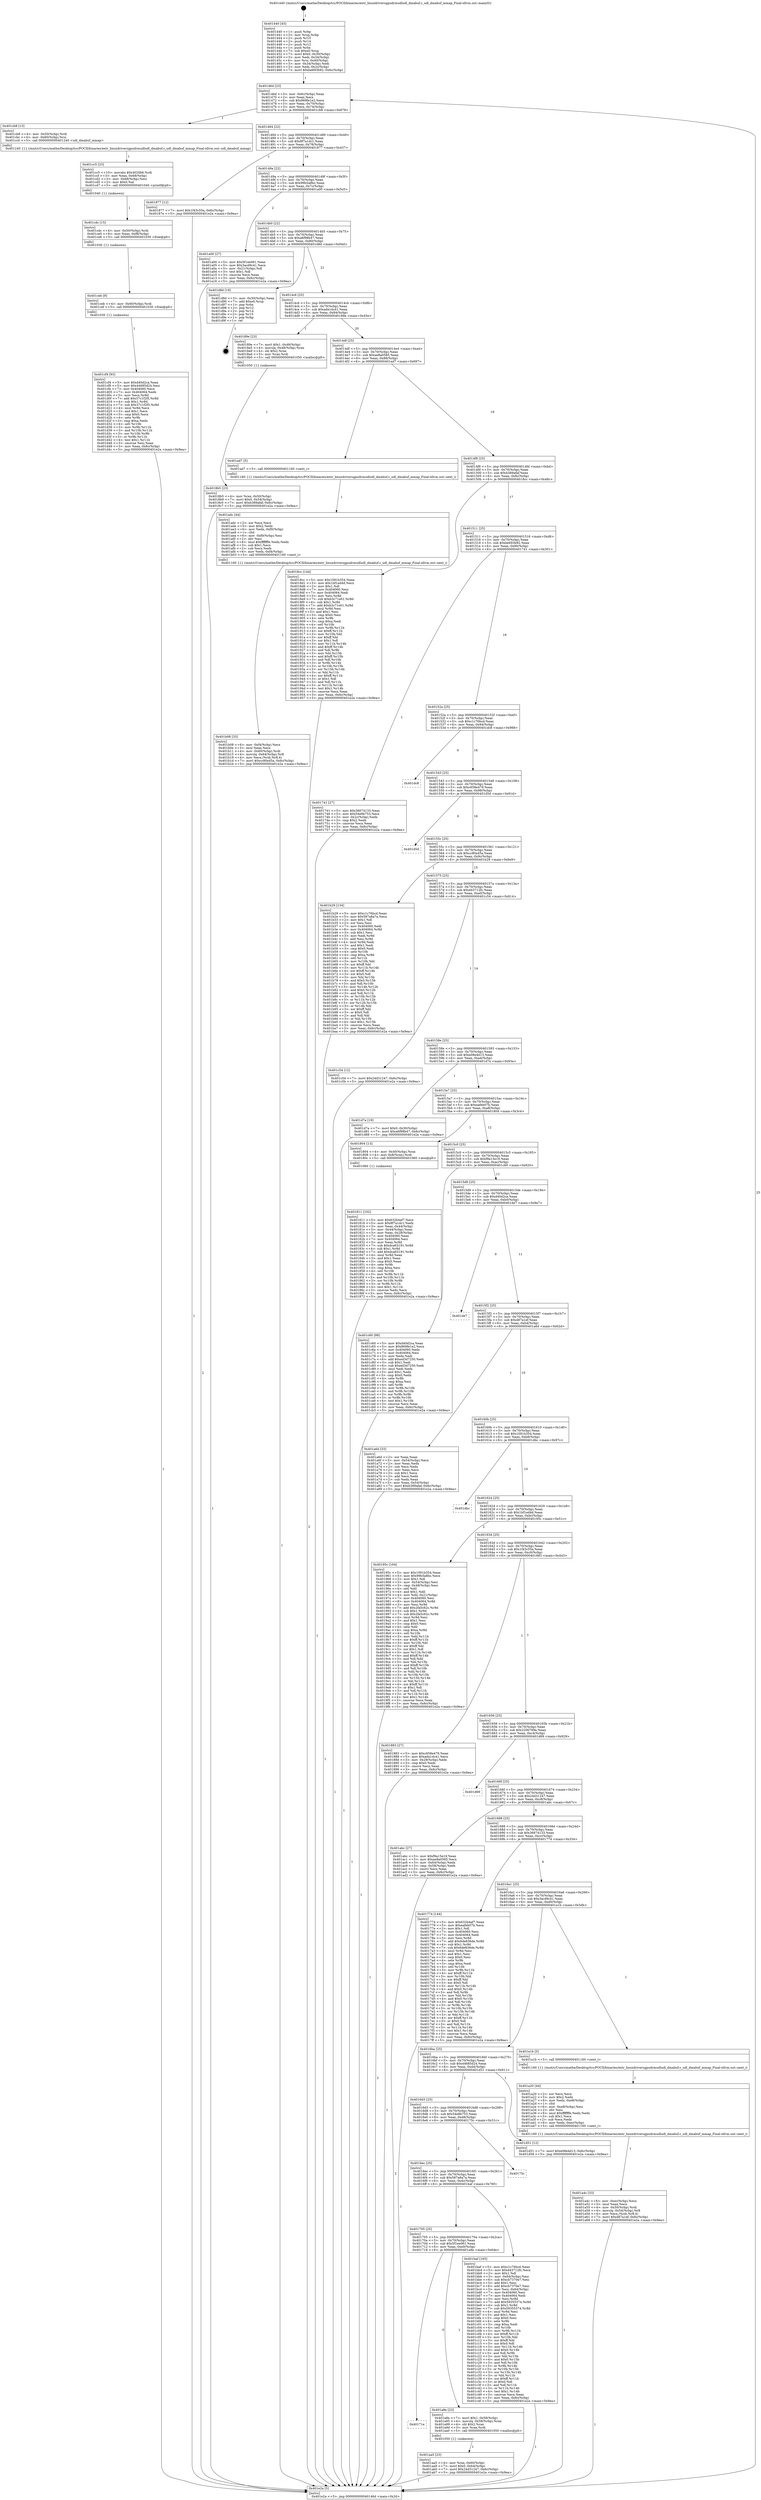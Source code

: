digraph "0x401440" {
  label = "0x401440 (/mnt/c/Users/mathe/Desktop/tcc/POCII/binaries/extr_linuxdriversgpudrmudludl_dmabuf.c_udl_dmabuf_mmap_Final-ollvm.out::main(0))"
  labelloc = "t"
  node[shape=record]

  Entry [label="",width=0.3,height=0.3,shape=circle,fillcolor=black,style=filled]
  "0x40146d" [label="{
     0x40146d [23]\l
     | [instrs]\l
     &nbsp;&nbsp;0x40146d \<+3\>: mov -0x6c(%rbp),%eax\l
     &nbsp;&nbsp;0x401470 \<+2\>: mov %eax,%ecx\l
     &nbsp;&nbsp;0x401472 \<+6\>: sub $0x869fe1e2,%ecx\l
     &nbsp;&nbsp;0x401478 \<+3\>: mov %eax,-0x70(%rbp)\l
     &nbsp;&nbsp;0x40147b \<+3\>: mov %ecx,-0x74(%rbp)\l
     &nbsp;&nbsp;0x40147e \<+6\>: je 0000000000401cb8 \<main+0x878\>\l
  }"]
  "0x401cb8" [label="{
     0x401cb8 [13]\l
     | [instrs]\l
     &nbsp;&nbsp;0x401cb8 \<+4\>: mov -0x50(%rbp),%rdi\l
     &nbsp;&nbsp;0x401cbc \<+4\>: mov -0x60(%rbp),%rsi\l
     &nbsp;&nbsp;0x401cc0 \<+5\>: call 0000000000401240 \<udl_dmabuf_mmap\>\l
     | [calls]\l
     &nbsp;&nbsp;0x401240 \{1\} (/mnt/c/Users/mathe/Desktop/tcc/POCII/binaries/extr_linuxdriversgpudrmudludl_dmabuf.c_udl_dmabuf_mmap_Final-ollvm.out::udl_dmabuf_mmap)\l
  }"]
  "0x401484" [label="{
     0x401484 [22]\l
     | [instrs]\l
     &nbsp;&nbsp;0x401484 \<+5\>: jmp 0000000000401489 \<main+0x49\>\l
     &nbsp;&nbsp;0x401489 \<+3\>: mov -0x70(%rbp),%eax\l
     &nbsp;&nbsp;0x40148c \<+5\>: sub $0x8f7a1dc1,%eax\l
     &nbsp;&nbsp;0x401491 \<+3\>: mov %eax,-0x78(%rbp)\l
     &nbsp;&nbsp;0x401494 \<+6\>: je 0000000000401877 \<main+0x437\>\l
  }"]
  Exit [label="",width=0.3,height=0.3,shape=circle,fillcolor=black,style=filled,peripheries=2]
  "0x401877" [label="{
     0x401877 [12]\l
     | [instrs]\l
     &nbsp;&nbsp;0x401877 \<+7\>: movl $0x1f43c55a,-0x6c(%rbp)\l
     &nbsp;&nbsp;0x40187e \<+5\>: jmp 0000000000401e2a \<main+0x9ea\>\l
  }"]
  "0x40149a" [label="{
     0x40149a [22]\l
     | [instrs]\l
     &nbsp;&nbsp;0x40149a \<+5\>: jmp 000000000040149f \<main+0x5f\>\l
     &nbsp;&nbsp;0x40149f \<+3\>: mov -0x70(%rbp),%eax\l
     &nbsp;&nbsp;0x4014a2 \<+5\>: sub $0x99b5a8bc,%eax\l
     &nbsp;&nbsp;0x4014a7 \<+3\>: mov %eax,-0x7c(%rbp)\l
     &nbsp;&nbsp;0x4014aa \<+6\>: je 0000000000401a00 \<main+0x5c0\>\l
  }"]
  "0x401cf4" [label="{
     0x401cf4 [93]\l
     | [instrs]\l
     &nbsp;&nbsp;0x401cf4 \<+5\>: mov $0xd40d2ca,%eax\l
     &nbsp;&nbsp;0x401cf9 \<+5\>: mov $0x44685d24,%esi\l
     &nbsp;&nbsp;0x401cfe \<+7\>: mov 0x404060,%ecx\l
     &nbsp;&nbsp;0x401d05 \<+7\>: mov 0x404064,%edx\l
     &nbsp;&nbsp;0x401d0c \<+3\>: mov %ecx,%r8d\l
     &nbsp;&nbsp;0x401d0f \<+7\>: add $0x37c1f2f5,%r8d\l
     &nbsp;&nbsp;0x401d16 \<+4\>: sub $0x1,%r8d\l
     &nbsp;&nbsp;0x401d1a \<+7\>: sub $0x37c1f2f5,%r8d\l
     &nbsp;&nbsp;0x401d21 \<+4\>: imul %r8d,%ecx\l
     &nbsp;&nbsp;0x401d25 \<+3\>: and $0x1,%ecx\l
     &nbsp;&nbsp;0x401d28 \<+3\>: cmp $0x0,%ecx\l
     &nbsp;&nbsp;0x401d2b \<+4\>: sete %r9b\l
     &nbsp;&nbsp;0x401d2f \<+3\>: cmp $0xa,%edx\l
     &nbsp;&nbsp;0x401d32 \<+4\>: setl %r10b\l
     &nbsp;&nbsp;0x401d36 \<+3\>: mov %r9b,%r11b\l
     &nbsp;&nbsp;0x401d39 \<+3\>: and %r10b,%r11b\l
     &nbsp;&nbsp;0x401d3c \<+3\>: xor %r10b,%r9b\l
     &nbsp;&nbsp;0x401d3f \<+3\>: or %r9b,%r11b\l
     &nbsp;&nbsp;0x401d42 \<+4\>: test $0x1,%r11b\l
     &nbsp;&nbsp;0x401d46 \<+3\>: cmovne %esi,%eax\l
     &nbsp;&nbsp;0x401d49 \<+3\>: mov %eax,-0x6c(%rbp)\l
     &nbsp;&nbsp;0x401d4c \<+5\>: jmp 0000000000401e2a \<main+0x9ea\>\l
  }"]
  "0x401a00" [label="{
     0x401a00 [27]\l
     | [instrs]\l
     &nbsp;&nbsp;0x401a00 \<+5\>: mov $0x5f1ee061,%eax\l
     &nbsp;&nbsp;0x401a05 \<+5\>: mov $0x3acd9c41,%ecx\l
     &nbsp;&nbsp;0x401a0a \<+3\>: mov -0x21(%rbp),%dl\l
     &nbsp;&nbsp;0x401a0d \<+3\>: test $0x1,%dl\l
     &nbsp;&nbsp;0x401a10 \<+3\>: cmovne %ecx,%eax\l
     &nbsp;&nbsp;0x401a13 \<+3\>: mov %eax,-0x6c(%rbp)\l
     &nbsp;&nbsp;0x401a16 \<+5\>: jmp 0000000000401e2a \<main+0x9ea\>\l
  }"]
  "0x4014b0" [label="{
     0x4014b0 [22]\l
     | [instrs]\l
     &nbsp;&nbsp;0x4014b0 \<+5\>: jmp 00000000004014b5 \<main+0x75\>\l
     &nbsp;&nbsp;0x4014b5 \<+3\>: mov -0x70(%rbp),%eax\l
     &nbsp;&nbsp;0x4014b8 \<+5\>: sub $0xa6f98b47,%eax\l
     &nbsp;&nbsp;0x4014bd \<+3\>: mov %eax,-0x80(%rbp)\l
     &nbsp;&nbsp;0x4014c0 \<+6\>: je 0000000000401d8d \<main+0x94d\>\l
  }"]
  "0x401ceb" [label="{
     0x401ceb [9]\l
     | [instrs]\l
     &nbsp;&nbsp;0x401ceb \<+4\>: mov -0x60(%rbp),%rdi\l
     &nbsp;&nbsp;0x401cef \<+5\>: call 0000000000401030 \<free@plt\>\l
     | [calls]\l
     &nbsp;&nbsp;0x401030 \{1\} (unknown)\l
  }"]
  "0x401d8d" [label="{
     0x401d8d [19]\l
     | [instrs]\l
     &nbsp;&nbsp;0x401d8d \<+3\>: mov -0x30(%rbp),%eax\l
     &nbsp;&nbsp;0x401d90 \<+7\>: add $0xe0,%rsp\l
     &nbsp;&nbsp;0x401d97 \<+1\>: pop %rbx\l
     &nbsp;&nbsp;0x401d98 \<+2\>: pop %r12\l
     &nbsp;&nbsp;0x401d9a \<+2\>: pop %r14\l
     &nbsp;&nbsp;0x401d9c \<+2\>: pop %r15\l
     &nbsp;&nbsp;0x401d9e \<+1\>: pop %rbp\l
     &nbsp;&nbsp;0x401d9f \<+1\>: ret\l
  }"]
  "0x4014c6" [label="{
     0x4014c6 [25]\l
     | [instrs]\l
     &nbsp;&nbsp;0x4014c6 \<+5\>: jmp 00000000004014cb \<main+0x8b\>\l
     &nbsp;&nbsp;0x4014cb \<+3\>: mov -0x70(%rbp),%eax\l
     &nbsp;&nbsp;0x4014ce \<+5\>: sub $0xada1dc41,%eax\l
     &nbsp;&nbsp;0x4014d3 \<+6\>: mov %eax,-0x84(%rbp)\l
     &nbsp;&nbsp;0x4014d9 \<+6\>: je 000000000040189e \<main+0x45e\>\l
  }"]
  "0x401cdc" [label="{
     0x401cdc [15]\l
     | [instrs]\l
     &nbsp;&nbsp;0x401cdc \<+4\>: mov -0x50(%rbp),%rdi\l
     &nbsp;&nbsp;0x401ce0 \<+6\>: mov %eax,-0xf8(%rbp)\l
     &nbsp;&nbsp;0x401ce6 \<+5\>: call 0000000000401030 \<free@plt\>\l
     | [calls]\l
     &nbsp;&nbsp;0x401030 \{1\} (unknown)\l
  }"]
  "0x40189e" [label="{
     0x40189e [23]\l
     | [instrs]\l
     &nbsp;&nbsp;0x40189e \<+7\>: movl $0x1,-0x48(%rbp)\l
     &nbsp;&nbsp;0x4018a5 \<+4\>: movslq -0x48(%rbp),%rax\l
     &nbsp;&nbsp;0x4018a9 \<+4\>: shl $0x2,%rax\l
     &nbsp;&nbsp;0x4018ad \<+3\>: mov %rax,%rdi\l
     &nbsp;&nbsp;0x4018b0 \<+5\>: call 0000000000401050 \<malloc@plt\>\l
     | [calls]\l
     &nbsp;&nbsp;0x401050 \{1\} (unknown)\l
  }"]
  "0x4014df" [label="{
     0x4014df [25]\l
     | [instrs]\l
     &nbsp;&nbsp;0x4014df \<+5\>: jmp 00000000004014e4 \<main+0xa4\>\l
     &nbsp;&nbsp;0x4014e4 \<+3\>: mov -0x70(%rbp),%eax\l
     &nbsp;&nbsp;0x4014e7 \<+5\>: sub $0xae8a0585,%eax\l
     &nbsp;&nbsp;0x4014ec \<+6\>: mov %eax,-0x88(%rbp)\l
     &nbsp;&nbsp;0x4014f2 \<+6\>: je 0000000000401ad7 \<main+0x697\>\l
  }"]
  "0x401cc5" [label="{
     0x401cc5 [23]\l
     | [instrs]\l
     &nbsp;&nbsp;0x401cc5 \<+10\>: movabs $0x4020b6,%rdi\l
     &nbsp;&nbsp;0x401ccf \<+3\>: mov %eax,-0x68(%rbp)\l
     &nbsp;&nbsp;0x401cd2 \<+3\>: mov -0x68(%rbp),%esi\l
     &nbsp;&nbsp;0x401cd5 \<+2\>: mov $0x0,%al\l
     &nbsp;&nbsp;0x401cd7 \<+5\>: call 0000000000401040 \<printf@plt\>\l
     | [calls]\l
     &nbsp;&nbsp;0x401040 \{1\} (unknown)\l
  }"]
  "0x401ad7" [label="{
     0x401ad7 [5]\l
     | [instrs]\l
     &nbsp;&nbsp;0x401ad7 \<+5\>: call 0000000000401160 \<next_i\>\l
     | [calls]\l
     &nbsp;&nbsp;0x401160 \{1\} (/mnt/c/Users/mathe/Desktop/tcc/POCII/binaries/extr_linuxdriversgpudrmudludl_dmabuf.c_udl_dmabuf_mmap_Final-ollvm.out::next_i)\l
  }"]
  "0x4014f8" [label="{
     0x4014f8 [25]\l
     | [instrs]\l
     &nbsp;&nbsp;0x4014f8 \<+5\>: jmp 00000000004014fd \<main+0xbd\>\l
     &nbsp;&nbsp;0x4014fd \<+3\>: mov -0x70(%rbp),%eax\l
     &nbsp;&nbsp;0x401500 \<+5\>: sub $0xb389afaf,%eax\l
     &nbsp;&nbsp;0x401505 \<+6\>: mov %eax,-0x8c(%rbp)\l
     &nbsp;&nbsp;0x40150b \<+6\>: je 00000000004018cc \<main+0x48c\>\l
  }"]
  "0x401b08" [label="{
     0x401b08 [33]\l
     | [instrs]\l
     &nbsp;&nbsp;0x401b08 \<+6\>: mov -0xf4(%rbp),%ecx\l
     &nbsp;&nbsp;0x401b0e \<+3\>: imul %eax,%ecx\l
     &nbsp;&nbsp;0x401b11 \<+4\>: mov -0x60(%rbp),%rdi\l
     &nbsp;&nbsp;0x401b15 \<+4\>: movslq -0x64(%rbp),%r8\l
     &nbsp;&nbsp;0x401b19 \<+4\>: mov %ecx,(%rdi,%r8,4)\l
     &nbsp;&nbsp;0x401b1d \<+7\>: movl $0xcc80a45a,-0x6c(%rbp)\l
     &nbsp;&nbsp;0x401b24 \<+5\>: jmp 0000000000401e2a \<main+0x9ea\>\l
  }"]
  "0x4018cc" [label="{
     0x4018cc [144]\l
     | [instrs]\l
     &nbsp;&nbsp;0x4018cc \<+5\>: mov $0x1091b354,%eax\l
     &nbsp;&nbsp;0x4018d1 \<+5\>: mov $0x1bf1ed4d,%ecx\l
     &nbsp;&nbsp;0x4018d6 \<+2\>: mov $0x1,%dl\l
     &nbsp;&nbsp;0x4018d8 \<+7\>: mov 0x404060,%esi\l
     &nbsp;&nbsp;0x4018df \<+7\>: mov 0x404064,%edi\l
     &nbsp;&nbsp;0x4018e6 \<+3\>: mov %esi,%r8d\l
     &nbsp;&nbsp;0x4018e9 \<+7\>: sub $0xb3c71e01,%r8d\l
     &nbsp;&nbsp;0x4018f0 \<+4\>: sub $0x1,%r8d\l
     &nbsp;&nbsp;0x4018f4 \<+7\>: add $0xb3c71e01,%r8d\l
     &nbsp;&nbsp;0x4018fb \<+4\>: imul %r8d,%esi\l
     &nbsp;&nbsp;0x4018ff \<+3\>: and $0x1,%esi\l
     &nbsp;&nbsp;0x401902 \<+3\>: cmp $0x0,%esi\l
     &nbsp;&nbsp;0x401905 \<+4\>: sete %r9b\l
     &nbsp;&nbsp;0x401909 \<+3\>: cmp $0xa,%edi\l
     &nbsp;&nbsp;0x40190c \<+4\>: setl %r10b\l
     &nbsp;&nbsp;0x401910 \<+3\>: mov %r9b,%r11b\l
     &nbsp;&nbsp;0x401913 \<+4\>: xor $0xff,%r11b\l
     &nbsp;&nbsp;0x401917 \<+3\>: mov %r10b,%bl\l
     &nbsp;&nbsp;0x40191a \<+3\>: xor $0xff,%bl\l
     &nbsp;&nbsp;0x40191d \<+3\>: xor $0x1,%dl\l
     &nbsp;&nbsp;0x401920 \<+3\>: mov %r11b,%r14b\l
     &nbsp;&nbsp;0x401923 \<+4\>: and $0xff,%r14b\l
     &nbsp;&nbsp;0x401927 \<+3\>: and %dl,%r9b\l
     &nbsp;&nbsp;0x40192a \<+3\>: mov %bl,%r15b\l
     &nbsp;&nbsp;0x40192d \<+4\>: and $0xff,%r15b\l
     &nbsp;&nbsp;0x401931 \<+3\>: and %dl,%r10b\l
     &nbsp;&nbsp;0x401934 \<+3\>: or %r9b,%r14b\l
     &nbsp;&nbsp;0x401937 \<+3\>: or %r10b,%r15b\l
     &nbsp;&nbsp;0x40193a \<+3\>: xor %r15b,%r14b\l
     &nbsp;&nbsp;0x40193d \<+3\>: or %bl,%r11b\l
     &nbsp;&nbsp;0x401940 \<+4\>: xor $0xff,%r11b\l
     &nbsp;&nbsp;0x401944 \<+3\>: or $0x1,%dl\l
     &nbsp;&nbsp;0x401947 \<+3\>: and %dl,%r11b\l
     &nbsp;&nbsp;0x40194a \<+3\>: or %r11b,%r14b\l
     &nbsp;&nbsp;0x40194d \<+4\>: test $0x1,%r14b\l
     &nbsp;&nbsp;0x401951 \<+3\>: cmovne %ecx,%eax\l
     &nbsp;&nbsp;0x401954 \<+3\>: mov %eax,-0x6c(%rbp)\l
     &nbsp;&nbsp;0x401957 \<+5\>: jmp 0000000000401e2a \<main+0x9ea\>\l
  }"]
  "0x401511" [label="{
     0x401511 [25]\l
     | [instrs]\l
     &nbsp;&nbsp;0x401511 \<+5\>: jmp 0000000000401516 \<main+0xd6\>\l
     &nbsp;&nbsp;0x401516 \<+3\>: mov -0x70(%rbp),%eax\l
     &nbsp;&nbsp;0x401519 \<+5\>: sub $0xbe693b92,%eax\l
     &nbsp;&nbsp;0x40151e \<+6\>: mov %eax,-0x90(%rbp)\l
     &nbsp;&nbsp;0x401524 \<+6\>: je 0000000000401741 \<main+0x301\>\l
  }"]
  "0x401adc" [label="{
     0x401adc [44]\l
     | [instrs]\l
     &nbsp;&nbsp;0x401adc \<+2\>: xor %ecx,%ecx\l
     &nbsp;&nbsp;0x401ade \<+5\>: mov $0x2,%edx\l
     &nbsp;&nbsp;0x401ae3 \<+6\>: mov %edx,-0xf0(%rbp)\l
     &nbsp;&nbsp;0x401ae9 \<+1\>: cltd\l
     &nbsp;&nbsp;0x401aea \<+6\>: mov -0xf0(%rbp),%esi\l
     &nbsp;&nbsp;0x401af0 \<+2\>: idiv %esi\l
     &nbsp;&nbsp;0x401af2 \<+6\>: imul $0xfffffffe,%edx,%edx\l
     &nbsp;&nbsp;0x401af8 \<+3\>: sub $0x1,%ecx\l
     &nbsp;&nbsp;0x401afb \<+2\>: sub %ecx,%edx\l
     &nbsp;&nbsp;0x401afd \<+6\>: mov %edx,-0xf4(%rbp)\l
     &nbsp;&nbsp;0x401b03 \<+5\>: call 0000000000401160 \<next_i\>\l
     | [calls]\l
     &nbsp;&nbsp;0x401160 \{1\} (/mnt/c/Users/mathe/Desktop/tcc/POCII/binaries/extr_linuxdriversgpudrmudludl_dmabuf.c_udl_dmabuf_mmap_Final-ollvm.out::next_i)\l
  }"]
  "0x401741" [label="{
     0x401741 [27]\l
     | [instrs]\l
     &nbsp;&nbsp;0x401741 \<+5\>: mov $0x36674133,%eax\l
     &nbsp;&nbsp;0x401746 \<+5\>: mov $0x54e8b753,%ecx\l
     &nbsp;&nbsp;0x40174b \<+3\>: mov -0x2c(%rbp),%edx\l
     &nbsp;&nbsp;0x40174e \<+3\>: cmp $0x2,%edx\l
     &nbsp;&nbsp;0x401751 \<+3\>: cmovne %ecx,%eax\l
     &nbsp;&nbsp;0x401754 \<+3\>: mov %eax,-0x6c(%rbp)\l
     &nbsp;&nbsp;0x401757 \<+5\>: jmp 0000000000401e2a \<main+0x9ea\>\l
  }"]
  "0x40152a" [label="{
     0x40152a [25]\l
     | [instrs]\l
     &nbsp;&nbsp;0x40152a \<+5\>: jmp 000000000040152f \<main+0xef\>\l
     &nbsp;&nbsp;0x40152f \<+3\>: mov -0x70(%rbp),%eax\l
     &nbsp;&nbsp;0x401532 \<+5\>: sub $0xc1c76bcd,%eax\l
     &nbsp;&nbsp;0x401537 \<+6\>: mov %eax,-0x94(%rbp)\l
     &nbsp;&nbsp;0x40153d \<+6\>: je 0000000000401dc8 \<main+0x988\>\l
  }"]
  "0x401e2a" [label="{
     0x401e2a [5]\l
     | [instrs]\l
     &nbsp;&nbsp;0x401e2a \<+5\>: jmp 000000000040146d \<main+0x2d\>\l
  }"]
  "0x401440" [label="{
     0x401440 [45]\l
     | [instrs]\l
     &nbsp;&nbsp;0x401440 \<+1\>: push %rbp\l
     &nbsp;&nbsp;0x401441 \<+3\>: mov %rsp,%rbp\l
     &nbsp;&nbsp;0x401444 \<+2\>: push %r15\l
     &nbsp;&nbsp;0x401446 \<+2\>: push %r14\l
     &nbsp;&nbsp;0x401448 \<+2\>: push %r12\l
     &nbsp;&nbsp;0x40144a \<+1\>: push %rbx\l
     &nbsp;&nbsp;0x40144b \<+7\>: sub $0xe0,%rsp\l
     &nbsp;&nbsp;0x401452 \<+7\>: movl $0x0,-0x30(%rbp)\l
     &nbsp;&nbsp;0x401459 \<+3\>: mov %edi,-0x34(%rbp)\l
     &nbsp;&nbsp;0x40145c \<+4\>: mov %rsi,-0x40(%rbp)\l
     &nbsp;&nbsp;0x401460 \<+3\>: mov -0x34(%rbp),%edi\l
     &nbsp;&nbsp;0x401463 \<+3\>: mov %edi,-0x2c(%rbp)\l
     &nbsp;&nbsp;0x401466 \<+7\>: movl $0xbe693b92,-0x6c(%rbp)\l
  }"]
  "0x401aa5" [label="{
     0x401aa5 [23]\l
     | [instrs]\l
     &nbsp;&nbsp;0x401aa5 \<+4\>: mov %rax,-0x60(%rbp)\l
     &nbsp;&nbsp;0x401aa9 \<+7\>: movl $0x0,-0x64(%rbp)\l
     &nbsp;&nbsp;0x401ab0 \<+7\>: movl $0x24d31247,-0x6c(%rbp)\l
     &nbsp;&nbsp;0x401ab7 \<+5\>: jmp 0000000000401e2a \<main+0x9ea\>\l
  }"]
  "0x401dc8" [label="{
     0x401dc8\l
  }", style=dashed]
  "0x401543" [label="{
     0x401543 [25]\l
     | [instrs]\l
     &nbsp;&nbsp;0x401543 \<+5\>: jmp 0000000000401548 \<main+0x108\>\l
     &nbsp;&nbsp;0x401548 \<+3\>: mov -0x70(%rbp),%eax\l
     &nbsp;&nbsp;0x40154b \<+5\>: sub $0xc658e479,%eax\l
     &nbsp;&nbsp;0x401550 \<+6\>: mov %eax,-0x98(%rbp)\l
     &nbsp;&nbsp;0x401556 \<+6\>: je 0000000000401d5d \<main+0x91d\>\l
  }"]
  "0x40171e" [label="{
     0x40171e\l
  }", style=dashed]
  "0x401d5d" [label="{
     0x401d5d\l
  }", style=dashed]
  "0x40155c" [label="{
     0x40155c [25]\l
     | [instrs]\l
     &nbsp;&nbsp;0x40155c \<+5\>: jmp 0000000000401561 \<main+0x121\>\l
     &nbsp;&nbsp;0x401561 \<+3\>: mov -0x70(%rbp),%eax\l
     &nbsp;&nbsp;0x401564 \<+5\>: sub $0xcc80a45a,%eax\l
     &nbsp;&nbsp;0x401569 \<+6\>: mov %eax,-0x9c(%rbp)\l
     &nbsp;&nbsp;0x40156f \<+6\>: je 0000000000401b29 \<main+0x6e9\>\l
  }"]
  "0x401a8e" [label="{
     0x401a8e [23]\l
     | [instrs]\l
     &nbsp;&nbsp;0x401a8e \<+7\>: movl $0x1,-0x58(%rbp)\l
     &nbsp;&nbsp;0x401a95 \<+4\>: movslq -0x58(%rbp),%rax\l
     &nbsp;&nbsp;0x401a99 \<+4\>: shl $0x2,%rax\l
     &nbsp;&nbsp;0x401a9d \<+3\>: mov %rax,%rdi\l
     &nbsp;&nbsp;0x401aa0 \<+5\>: call 0000000000401050 \<malloc@plt\>\l
     | [calls]\l
     &nbsp;&nbsp;0x401050 \{1\} (unknown)\l
  }"]
  "0x401b29" [label="{
     0x401b29 [134]\l
     | [instrs]\l
     &nbsp;&nbsp;0x401b29 \<+5\>: mov $0xc1c76bcd,%eax\l
     &nbsp;&nbsp;0x401b2e \<+5\>: mov $0x587a8a7a,%ecx\l
     &nbsp;&nbsp;0x401b33 \<+2\>: mov $0x1,%dl\l
     &nbsp;&nbsp;0x401b35 \<+2\>: xor %esi,%esi\l
     &nbsp;&nbsp;0x401b37 \<+7\>: mov 0x404060,%edi\l
     &nbsp;&nbsp;0x401b3e \<+8\>: mov 0x404064,%r8d\l
     &nbsp;&nbsp;0x401b46 \<+3\>: sub $0x1,%esi\l
     &nbsp;&nbsp;0x401b49 \<+3\>: mov %edi,%r9d\l
     &nbsp;&nbsp;0x401b4c \<+3\>: add %esi,%r9d\l
     &nbsp;&nbsp;0x401b4f \<+4\>: imul %r9d,%edi\l
     &nbsp;&nbsp;0x401b53 \<+3\>: and $0x1,%edi\l
     &nbsp;&nbsp;0x401b56 \<+3\>: cmp $0x0,%edi\l
     &nbsp;&nbsp;0x401b59 \<+4\>: sete %r10b\l
     &nbsp;&nbsp;0x401b5d \<+4\>: cmp $0xa,%r8d\l
     &nbsp;&nbsp;0x401b61 \<+4\>: setl %r11b\l
     &nbsp;&nbsp;0x401b65 \<+3\>: mov %r10b,%bl\l
     &nbsp;&nbsp;0x401b68 \<+3\>: xor $0xff,%bl\l
     &nbsp;&nbsp;0x401b6b \<+3\>: mov %r11b,%r14b\l
     &nbsp;&nbsp;0x401b6e \<+4\>: xor $0xff,%r14b\l
     &nbsp;&nbsp;0x401b72 \<+3\>: xor $0x0,%dl\l
     &nbsp;&nbsp;0x401b75 \<+3\>: mov %bl,%r15b\l
     &nbsp;&nbsp;0x401b78 \<+4\>: and $0x0,%r15b\l
     &nbsp;&nbsp;0x401b7c \<+3\>: and %dl,%r10b\l
     &nbsp;&nbsp;0x401b7f \<+3\>: mov %r14b,%r12b\l
     &nbsp;&nbsp;0x401b82 \<+4\>: and $0x0,%r12b\l
     &nbsp;&nbsp;0x401b86 \<+3\>: and %dl,%r11b\l
     &nbsp;&nbsp;0x401b89 \<+3\>: or %r10b,%r15b\l
     &nbsp;&nbsp;0x401b8c \<+3\>: or %r11b,%r12b\l
     &nbsp;&nbsp;0x401b8f \<+3\>: xor %r12b,%r15b\l
     &nbsp;&nbsp;0x401b92 \<+3\>: or %r14b,%bl\l
     &nbsp;&nbsp;0x401b95 \<+3\>: xor $0xff,%bl\l
     &nbsp;&nbsp;0x401b98 \<+3\>: or $0x0,%dl\l
     &nbsp;&nbsp;0x401b9b \<+2\>: and %dl,%bl\l
     &nbsp;&nbsp;0x401b9d \<+3\>: or %bl,%r15b\l
     &nbsp;&nbsp;0x401ba0 \<+4\>: test $0x1,%r15b\l
     &nbsp;&nbsp;0x401ba4 \<+3\>: cmovne %ecx,%eax\l
     &nbsp;&nbsp;0x401ba7 \<+3\>: mov %eax,-0x6c(%rbp)\l
     &nbsp;&nbsp;0x401baa \<+5\>: jmp 0000000000401e2a \<main+0x9ea\>\l
  }"]
  "0x401575" [label="{
     0x401575 [25]\l
     | [instrs]\l
     &nbsp;&nbsp;0x401575 \<+5\>: jmp 000000000040157a \<main+0x13a\>\l
     &nbsp;&nbsp;0x40157a \<+3\>: mov -0x70(%rbp),%eax\l
     &nbsp;&nbsp;0x40157d \<+5\>: sub $0xd43712fc,%eax\l
     &nbsp;&nbsp;0x401582 \<+6\>: mov %eax,-0xa0(%rbp)\l
     &nbsp;&nbsp;0x401588 \<+6\>: je 0000000000401c54 \<main+0x814\>\l
  }"]
  "0x401705" [label="{
     0x401705 [25]\l
     | [instrs]\l
     &nbsp;&nbsp;0x401705 \<+5\>: jmp 000000000040170a \<main+0x2ca\>\l
     &nbsp;&nbsp;0x40170a \<+3\>: mov -0x70(%rbp),%eax\l
     &nbsp;&nbsp;0x40170d \<+5\>: sub $0x5f1ee061,%eax\l
     &nbsp;&nbsp;0x401712 \<+6\>: mov %eax,-0xe0(%rbp)\l
     &nbsp;&nbsp;0x401718 \<+6\>: je 0000000000401a8e \<main+0x64e\>\l
  }"]
  "0x401c54" [label="{
     0x401c54 [12]\l
     | [instrs]\l
     &nbsp;&nbsp;0x401c54 \<+7\>: movl $0x24d31247,-0x6c(%rbp)\l
     &nbsp;&nbsp;0x401c5b \<+5\>: jmp 0000000000401e2a \<main+0x9ea\>\l
  }"]
  "0x40158e" [label="{
     0x40158e [25]\l
     | [instrs]\l
     &nbsp;&nbsp;0x40158e \<+5\>: jmp 0000000000401593 \<main+0x153\>\l
     &nbsp;&nbsp;0x401593 \<+3\>: mov -0x70(%rbp),%eax\l
     &nbsp;&nbsp;0x401596 \<+5\>: sub $0xe08e4d13,%eax\l
     &nbsp;&nbsp;0x40159b \<+6\>: mov %eax,-0xa4(%rbp)\l
     &nbsp;&nbsp;0x4015a1 \<+6\>: je 0000000000401d7a \<main+0x93a\>\l
  }"]
  "0x401baf" [label="{
     0x401baf [165]\l
     | [instrs]\l
     &nbsp;&nbsp;0x401baf \<+5\>: mov $0xc1c76bcd,%eax\l
     &nbsp;&nbsp;0x401bb4 \<+5\>: mov $0xd43712fc,%ecx\l
     &nbsp;&nbsp;0x401bb9 \<+2\>: mov $0x1,%dl\l
     &nbsp;&nbsp;0x401bbb \<+3\>: mov -0x64(%rbp),%esi\l
     &nbsp;&nbsp;0x401bbe \<+6\>: sub $0xcb7370e7,%esi\l
     &nbsp;&nbsp;0x401bc4 \<+3\>: add $0x1,%esi\l
     &nbsp;&nbsp;0x401bc7 \<+6\>: add $0xcb7370e7,%esi\l
     &nbsp;&nbsp;0x401bcd \<+3\>: mov %esi,-0x64(%rbp)\l
     &nbsp;&nbsp;0x401bd0 \<+7\>: mov 0x404060,%esi\l
     &nbsp;&nbsp;0x401bd7 \<+7\>: mov 0x404064,%edi\l
     &nbsp;&nbsp;0x401bde \<+3\>: mov %esi,%r8d\l
     &nbsp;&nbsp;0x401be1 \<+7\>: add $0x59355374,%r8d\l
     &nbsp;&nbsp;0x401be8 \<+4\>: sub $0x1,%r8d\l
     &nbsp;&nbsp;0x401bec \<+7\>: sub $0x59355374,%r8d\l
     &nbsp;&nbsp;0x401bf3 \<+4\>: imul %r8d,%esi\l
     &nbsp;&nbsp;0x401bf7 \<+3\>: and $0x1,%esi\l
     &nbsp;&nbsp;0x401bfa \<+3\>: cmp $0x0,%esi\l
     &nbsp;&nbsp;0x401bfd \<+4\>: sete %r9b\l
     &nbsp;&nbsp;0x401c01 \<+3\>: cmp $0xa,%edi\l
     &nbsp;&nbsp;0x401c04 \<+4\>: setl %r10b\l
     &nbsp;&nbsp;0x401c08 \<+3\>: mov %r9b,%r11b\l
     &nbsp;&nbsp;0x401c0b \<+4\>: xor $0xff,%r11b\l
     &nbsp;&nbsp;0x401c0f \<+3\>: mov %r10b,%bl\l
     &nbsp;&nbsp;0x401c12 \<+3\>: xor $0xff,%bl\l
     &nbsp;&nbsp;0x401c15 \<+3\>: xor $0x0,%dl\l
     &nbsp;&nbsp;0x401c18 \<+3\>: mov %r11b,%r14b\l
     &nbsp;&nbsp;0x401c1b \<+4\>: and $0x0,%r14b\l
     &nbsp;&nbsp;0x401c1f \<+3\>: and %dl,%r9b\l
     &nbsp;&nbsp;0x401c22 \<+3\>: mov %bl,%r15b\l
     &nbsp;&nbsp;0x401c25 \<+4\>: and $0x0,%r15b\l
     &nbsp;&nbsp;0x401c29 \<+3\>: and %dl,%r10b\l
     &nbsp;&nbsp;0x401c2c \<+3\>: or %r9b,%r14b\l
     &nbsp;&nbsp;0x401c2f \<+3\>: or %r10b,%r15b\l
     &nbsp;&nbsp;0x401c32 \<+3\>: xor %r15b,%r14b\l
     &nbsp;&nbsp;0x401c35 \<+3\>: or %bl,%r11b\l
     &nbsp;&nbsp;0x401c38 \<+4\>: xor $0xff,%r11b\l
     &nbsp;&nbsp;0x401c3c \<+3\>: or $0x0,%dl\l
     &nbsp;&nbsp;0x401c3f \<+3\>: and %dl,%r11b\l
     &nbsp;&nbsp;0x401c42 \<+3\>: or %r11b,%r14b\l
     &nbsp;&nbsp;0x401c45 \<+4\>: test $0x1,%r14b\l
     &nbsp;&nbsp;0x401c49 \<+3\>: cmovne %ecx,%eax\l
     &nbsp;&nbsp;0x401c4c \<+3\>: mov %eax,-0x6c(%rbp)\l
     &nbsp;&nbsp;0x401c4f \<+5\>: jmp 0000000000401e2a \<main+0x9ea\>\l
  }"]
  "0x401d7a" [label="{
     0x401d7a [19]\l
     | [instrs]\l
     &nbsp;&nbsp;0x401d7a \<+7\>: movl $0x0,-0x30(%rbp)\l
     &nbsp;&nbsp;0x401d81 \<+7\>: movl $0xa6f98b47,-0x6c(%rbp)\l
     &nbsp;&nbsp;0x401d88 \<+5\>: jmp 0000000000401e2a \<main+0x9ea\>\l
  }"]
  "0x4015a7" [label="{
     0x4015a7 [25]\l
     | [instrs]\l
     &nbsp;&nbsp;0x4015a7 \<+5\>: jmp 00000000004015ac \<main+0x16c\>\l
     &nbsp;&nbsp;0x4015ac \<+3\>: mov -0x70(%rbp),%eax\l
     &nbsp;&nbsp;0x4015af \<+5\>: sub $0xeafeb07b,%eax\l
     &nbsp;&nbsp;0x4015b4 \<+6\>: mov %eax,-0xa8(%rbp)\l
     &nbsp;&nbsp;0x4015ba \<+6\>: je 0000000000401804 \<main+0x3c4\>\l
  }"]
  "0x4016ec" [label="{
     0x4016ec [25]\l
     | [instrs]\l
     &nbsp;&nbsp;0x4016ec \<+5\>: jmp 00000000004016f1 \<main+0x2b1\>\l
     &nbsp;&nbsp;0x4016f1 \<+3\>: mov -0x70(%rbp),%eax\l
     &nbsp;&nbsp;0x4016f4 \<+5\>: sub $0x587a8a7a,%eax\l
     &nbsp;&nbsp;0x4016f9 \<+6\>: mov %eax,-0xdc(%rbp)\l
     &nbsp;&nbsp;0x4016ff \<+6\>: je 0000000000401baf \<main+0x76f\>\l
  }"]
  "0x401804" [label="{
     0x401804 [13]\l
     | [instrs]\l
     &nbsp;&nbsp;0x401804 \<+4\>: mov -0x40(%rbp),%rax\l
     &nbsp;&nbsp;0x401808 \<+4\>: mov 0x8(%rax),%rdi\l
     &nbsp;&nbsp;0x40180c \<+5\>: call 0000000000401060 \<atoi@plt\>\l
     | [calls]\l
     &nbsp;&nbsp;0x401060 \{1\} (unknown)\l
  }"]
  "0x4015c0" [label="{
     0x4015c0 [25]\l
     | [instrs]\l
     &nbsp;&nbsp;0x4015c0 \<+5\>: jmp 00000000004015c5 \<main+0x185\>\l
     &nbsp;&nbsp;0x4015c5 \<+3\>: mov -0x70(%rbp),%eax\l
     &nbsp;&nbsp;0x4015c8 \<+5\>: sub $0xf9a15e19,%eax\l
     &nbsp;&nbsp;0x4015cd \<+6\>: mov %eax,-0xac(%rbp)\l
     &nbsp;&nbsp;0x4015d3 \<+6\>: je 0000000000401c60 \<main+0x820\>\l
  }"]
  "0x40175c" [label="{
     0x40175c\l
  }", style=dashed]
  "0x401c60" [label="{
     0x401c60 [88]\l
     | [instrs]\l
     &nbsp;&nbsp;0x401c60 \<+5\>: mov $0xd40d2ca,%eax\l
     &nbsp;&nbsp;0x401c65 \<+5\>: mov $0x869fe1e2,%ecx\l
     &nbsp;&nbsp;0x401c6a \<+7\>: mov 0x404060,%edx\l
     &nbsp;&nbsp;0x401c71 \<+7\>: mov 0x404064,%esi\l
     &nbsp;&nbsp;0x401c78 \<+2\>: mov %edx,%edi\l
     &nbsp;&nbsp;0x401c7a \<+6\>: add $0xed3d7250,%edi\l
     &nbsp;&nbsp;0x401c80 \<+3\>: sub $0x1,%edi\l
     &nbsp;&nbsp;0x401c83 \<+6\>: sub $0xed3d7250,%edi\l
     &nbsp;&nbsp;0x401c89 \<+3\>: imul %edi,%edx\l
     &nbsp;&nbsp;0x401c8c \<+3\>: and $0x1,%edx\l
     &nbsp;&nbsp;0x401c8f \<+3\>: cmp $0x0,%edx\l
     &nbsp;&nbsp;0x401c92 \<+4\>: sete %r8b\l
     &nbsp;&nbsp;0x401c96 \<+3\>: cmp $0xa,%esi\l
     &nbsp;&nbsp;0x401c99 \<+4\>: setl %r9b\l
     &nbsp;&nbsp;0x401c9d \<+3\>: mov %r8b,%r10b\l
     &nbsp;&nbsp;0x401ca0 \<+3\>: and %r9b,%r10b\l
     &nbsp;&nbsp;0x401ca3 \<+3\>: xor %r9b,%r8b\l
     &nbsp;&nbsp;0x401ca6 \<+3\>: or %r8b,%r10b\l
     &nbsp;&nbsp;0x401ca9 \<+4\>: test $0x1,%r10b\l
     &nbsp;&nbsp;0x401cad \<+3\>: cmovne %ecx,%eax\l
     &nbsp;&nbsp;0x401cb0 \<+3\>: mov %eax,-0x6c(%rbp)\l
     &nbsp;&nbsp;0x401cb3 \<+5\>: jmp 0000000000401e2a \<main+0x9ea\>\l
  }"]
  "0x4015d9" [label="{
     0x4015d9 [25]\l
     | [instrs]\l
     &nbsp;&nbsp;0x4015d9 \<+5\>: jmp 00000000004015de \<main+0x19e\>\l
     &nbsp;&nbsp;0x4015de \<+3\>: mov -0x70(%rbp),%eax\l
     &nbsp;&nbsp;0x4015e1 \<+5\>: sub $0xd40d2ca,%eax\l
     &nbsp;&nbsp;0x4015e6 \<+6\>: mov %eax,-0xb0(%rbp)\l
     &nbsp;&nbsp;0x4015ec \<+6\>: je 0000000000401de7 \<main+0x9a7\>\l
  }"]
  "0x4016d3" [label="{
     0x4016d3 [25]\l
     | [instrs]\l
     &nbsp;&nbsp;0x4016d3 \<+5\>: jmp 00000000004016d8 \<main+0x298\>\l
     &nbsp;&nbsp;0x4016d8 \<+3\>: mov -0x70(%rbp),%eax\l
     &nbsp;&nbsp;0x4016db \<+5\>: sub $0x54e8b753,%eax\l
     &nbsp;&nbsp;0x4016e0 \<+6\>: mov %eax,-0xd8(%rbp)\l
     &nbsp;&nbsp;0x4016e6 \<+6\>: je 000000000040175c \<main+0x31c\>\l
  }"]
  "0x401de7" [label="{
     0x401de7\l
  }", style=dashed]
  "0x4015f2" [label="{
     0x4015f2 [25]\l
     | [instrs]\l
     &nbsp;&nbsp;0x4015f2 \<+5\>: jmp 00000000004015f7 \<main+0x1b7\>\l
     &nbsp;&nbsp;0x4015f7 \<+3\>: mov -0x70(%rbp),%eax\l
     &nbsp;&nbsp;0x4015fa \<+5\>: sub $0xd87a1ef,%eax\l
     &nbsp;&nbsp;0x4015ff \<+6\>: mov %eax,-0xb4(%rbp)\l
     &nbsp;&nbsp;0x401605 \<+6\>: je 0000000000401a6d \<main+0x62d\>\l
  }"]
  "0x401d51" [label="{
     0x401d51 [12]\l
     | [instrs]\l
     &nbsp;&nbsp;0x401d51 \<+7\>: movl $0xe08e4d13,-0x6c(%rbp)\l
     &nbsp;&nbsp;0x401d58 \<+5\>: jmp 0000000000401e2a \<main+0x9ea\>\l
  }"]
  "0x401a6d" [label="{
     0x401a6d [33]\l
     | [instrs]\l
     &nbsp;&nbsp;0x401a6d \<+2\>: xor %eax,%eax\l
     &nbsp;&nbsp;0x401a6f \<+3\>: mov -0x54(%rbp),%ecx\l
     &nbsp;&nbsp;0x401a72 \<+2\>: mov %eax,%edx\l
     &nbsp;&nbsp;0x401a74 \<+2\>: sub %ecx,%edx\l
     &nbsp;&nbsp;0x401a76 \<+2\>: mov %eax,%ecx\l
     &nbsp;&nbsp;0x401a78 \<+3\>: sub $0x1,%ecx\l
     &nbsp;&nbsp;0x401a7b \<+2\>: add %ecx,%edx\l
     &nbsp;&nbsp;0x401a7d \<+2\>: sub %edx,%eax\l
     &nbsp;&nbsp;0x401a7f \<+3\>: mov %eax,-0x54(%rbp)\l
     &nbsp;&nbsp;0x401a82 \<+7\>: movl $0xb389afaf,-0x6c(%rbp)\l
     &nbsp;&nbsp;0x401a89 \<+5\>: jmp 0000000000401e2a \<main+0x9ea\>\l
  }"]
  "0x40160b" [label="{
     0x40160b [25]\l
     | [instrs]\l
     &nbsp;&nbsp;0x40160b \<+5\>: jmp 0000000000401610 \<main+0x1d0\>\l
     &nbsp;&nbsp;0x401610 \<+3\>: mov -0x70(%rbp),%eax\l
     &nbsp;&nbsp;0x401613 \<+5\>: sub $0x1091b354,%eax\l
     &nbsp;&nbsp;0x401618 \<+6\>: mov %eax,-0xb8(%rbp)\l
     &nbsp;&nbsp;0x40161e \<+6\>: je 0000000000401dbc \<main+0x97c\>\l
  }"]
  "0x401a4c" [label="{
     0x401a4c [33]\l
     | [instrs]\l
     &nbsp;&nbsp;0x401a4c \<+6\>: mov -0xec(%rbp),%ecx\l
     &nbsp;&nbsp;0x401a52 \<+3\>: imul %eax,%ecx\l
     &nbsp;&nbsp;0x401a55 \<+4\>: mov -0x50(%rbp),%rdi\l
     &nbsp;&nbsp;0x401a59 \<+4\>: movslq -0x54(%rbp),%r8\l
     &nbsp;&nbsp;0x401a5d \<+4\>: mov %ecx,(%rdi,%r8,4)\l
     &nbsp;&nbsp;0x401a61 \<+7\>: movl $0xd87a1ef,-0x6c(%rbp)\l
     &nbsp;&nbsp;0x401a68 \<+5\>: jmp 0000000000401e2a \<main+0x9ea\>\l
  }"]
  "0x401dbc" [label="{
     0x401dbc\l
  }", style=dashed]
  "0x401624" [label="{
     0x401624 [25]\l
     | [instrs]\l
     &nbsp;&nbsp;0x401624 \<+5\>: jmp 0000000000401629 \<main+0x1e9\>\l
     &nbsp;&nbsp;0x401629 \<+3\>: mov -0x70(%rbp),%eax\l
     &nbsp;&nbsp;0x40162c \<+5\>: sub $0x1bf1ed4d,%eax\l
     &nbsp;&nbsp;0x401631 \<+6\>: mov %eax,-0xbc(%rbp)\l
     &nbsp;&nbsp;0x401637 \<+6\>: je 000000000040195c \<main+0x51c\>\l
  }"]
  "0x401a20" [label="{
     0x401a20 [44]\l
     | [instrs]\l
     &nbsp;&nbsp;0x401a20 \<+2\>: xor %ecx,%ecx\l
     &nbsp;&nbsp;0x401a22 \<+5\>: mov $0x2,%edx\l
     &nbsp;&nbsp;0x401a27 \<+6\>: mov %edx,-0xe8(%rbp)\l
     &nbsp;&nbsp;0x401a2d \<+1\>: cltd\l
     &nbsp;&nbsp;0x401a2e \<+6\>: mov -0xe8(%rbp),%esi\l
     &nbsp;&nbsp;0x401a34 \<+2\>: idiv %esi\l
     &nbsp;&nbsp;0x401a36 \<+6\>: imul $0xfffffffe,%edx,%edx\l
     &nbsp;&nbsp;0x401a3c \<+3\>: sub $0x1,%ecx\l
     &nbsp;&nbsp;0x401a3f \<+2\>: sub %ecx,%edx\l
     &nbsp;&nbsp;0x401a41 \<+6\>: mov %edx,-0xec(%rbp)\l
     &nbsp;&nbsp;0x401a47 \<+5\>: call 0000000000401160 \<next_i\>\l
     | [calls]\l
     &nbsp;&nbsp;0x401160 \{1\} (/mnt/c/Users/mathe/Desktop/tcc/POCII/binaries/extr_linuxdriversgpudrmudludl_dmabuf.c_udl_dmabuf_mmap_Final-ollvm.out::next_i)\l
  }"]
  "0x40195c" [label="{
     0x40195c [164]\l
     | [instrs]\l
     &nbsp;&nbsp;0x40195c \<+5\>: mov $0x1091b354,%eax\l
     &nbsp;&nbsp;0x401961 \<+5\>: mov $0x99b5a8bc,%ecx\l
     &nbsp;&nbsp;0x401966 \<+2\>: mov $0x1,%dl\l
     &nbsp;&nbsp;0x401968 \<+3\>: mov -0x54(%rbp),%esi\l
     &nbsp;&nbsp;0x40196b \<+3\>: cmp -0x48(%rbp),%esi\l
     &nbsp;&nbsp;0x40196e \<+4\>: setl %dil\l
     &nbsp;&nbsp;0x401972 \<+4\>: and $0x1,%dil\l
     &nbsp;&nbsp;0x401976 \<+4\>: mov %dil,-0x21(%rbp)\l
     &nbsp;&nbsp;0x40197a \<+7\>: mov 0x404060,%esi\l
     &nbsp;&nbsp;0x401981 \<+8\>: mov 0x404064,%r8d\l
     &nbsp;&nbsp;0x401989 \<+3\>: mov %esi,%r9d\l
     &nbsp;&nbsp;0x40198c \<+7\>: add $0x2fa5c62c,%r9d\l
     &nbsp;&nbsp;0x401993 \<+4\>: sub $0x1,%r9d\l
     &nbsp;&nbsp;0x401997 \<+7\>: sub $0x2fa5c62c,%r9d\l
     &nbsp;&nbsp;0x40199e \<+4\>: imul %r9d,%esi\l
     &nbsp;&nbsp;0x4019a2 \<+3\>: and $0x1,%esi\l
     &nbsp;&nbsp;0x4019a5 \<+3\>: cmp $0x0,%esi\l
     &nbsp;&nbsp;0x4019a8 \<+4\>: sete %dil\l
     &nbsp;&nbsp;0x4019ac \<+4\>: cmp $0xa,%r8d\l
     &nbsp;&nbsp;0x4019b0 \<+4\>: setl %r10b\l
     &nbsp;&nbsp;0x4019b4 \<+3\>: mov %dil,%r11b\l
     &nbsp;&nbsp;0x4019b7 \<+4\>: xor $0xff,%r11b\l
     &nbsp;&nbsp;0x4019bb \<+3\>: mov %r10b,%bl\l
     &nbsp;&nbsp;0x4019be \<+3\>: xor $0xff,%bl\l
     &nbsp;&nbsp;0x4019c1 \<+3\>: xor $0x1,%dl\l
     &nbsp;&nbsp;0x4019c4 \<+3\>: mov %r11b,%r14b\l
     &nbsp;&nbsp;0x4019c7 \<+4\>: and $0xff,%r14b\l
     &nbsp;&nbsp;0x4019cb \<+3\>: and %dl,%dil\l
     &nbsp;&nbsp;0x4019ce \<+3\>: mov %bl,%r15b\l
     &nbsp;&nbsp;0x4019d1 \<+4\>: and $0xff,%r15b\l
     &nbsp;&nbsp;0x4019d5 \<+3\>: and %dl,%r10b\l
     &nbsp;&nbsp;0x4019d8 \<+3\>: or %dil,%r14b\l
     &nbsp;&nbsp;0x4019db \<+3\>: or %r10b,%r15b\l
     &nbsp;&nbsp;0x4019de \<+3\>: xor %r15b,%r14b\l
     &nbsp;&nbsp;0x4019e1 \<+3\>: or %bl,%r11b\l
     &nbsp;&nbsp;0x4019e4 \<+4\>: xor $0xff,%r11b\l
     &nbsp;&nbsp;0x4019e8 \<+3\>: or $0x1,%dl\l
     &nbsp;&nbsp;0x4019eb \<+3\>: and %dl,%r11b\l
     &nbsp;&nbsp;0x4019ee \<+3\>: or %r11b,%r14b\l
     &nbsp;&nbsp;0x4019f1 \<+4\>: test $0x1,%r14b\l
     &nbsp;&nbsp;0x4019f5 \<+3\>: cmovne %ecx,%eax\l
     &nbsp;&nbsp;0x4019f8 \<+3\>: mov %eax,-0x6c(%rbp)\l
     &nbsp;&nbsp;0x4019fb \<+5\>: jmp 0000000000401e2a \<main+0x9ea\>\l
  }"]
  "0x40163d" [label="{
     0x40163d [25]\l
     | [instrs]\l
     &nbsp;&nbsp;0x40163d \<+5\>: jmp 0000000000401642 \<main+0x202\>\l
     &nbsp;&nbsp;0x401642 \<+3\>: mov -0x70(%rbp),%eax\l
     &nbsp;&nbsp;0x401645 \<+5\>: sub $0x1f43c55a,%eax\l
     &nbsp;&nbsp;0x40164a \<+6\>: mov %eax,-0xc0(%rbp)\l
     &nbsp;&nbsp;0x401650 \<+6\>: je 0000000000401883 \<main+0x443\>\l
  }"]
  "0x4016ba" [label="{
     0x4016ba [25]\l
     | [instrs]\l
     &nbsp;&nbsp;0x4016ba \<+5\>: jmp 00000000004016bf \<main+0x27f\>\l
     &nbsp;&nbsp;0x4016bf \<+3\>: mov -0x70(%rbp),%eax\l
     &nbsp;&nbsp;0x4016c2 \<+5\>: sub $0x44685d24,%eax\l
     &nbsp;&nbsp;0x4016c7 \<+6\>: mov %eax,-0xd4(%rbp)\l
     &nbsp;&nbsp;0x4016cd \<+6\>: je 0000000000401d51 \<main+0x911\>\l
  }"]
  "0x401883" [label="{
     0x401883 [27]\l
     | [instrs]\l
     &nbsp;&nbsp;0x401883 \<+5\>: mov $0xc658e479,%eax\l
     &nbsp;&nbsp;0x401888 \<+5\>: mov $0xada1dc41,%ecx\l
     &nbsp;&nbsp;0x40188d \<+3\>: mov -0x28(%rbp),%edx\l
     &nbsp;&nbsp;0x401890 \<+3\>: cmp $0x0,%edx\l
     &nbsp;&nbsp;0x401893 \<+3\>: cmove %ecx,%eax\l
     &nbsp;&nbsp;0x401896 \<+3\>: mov %eax,-0x6c(%rbp)\l
     &nbsp;&nbsp;0x401899 \<+5\>: jmp 0000000000401e2a \<main+0x9ea\>\l
  }"]
  "0x401656" [label="{
     0x401656 [25]\l
     | [instrs]\l
     &nbsp;&nbsp;0x401656 \<+5\>: jmp 000000000040165b \<main+0x21b\>\l
     &nbsp;&nbsp;0x40165b \<+3\>: mov -0x70(%rbp),%eax\l
     &nbsp;&nbsp;0x40165e \<+5\>: sub $0x2206769e,%eax\l
     &nbsp;&nbsp;0x401663 \<+6\>: mov %eax,-0xc4(%rbp)\l
     &nbsp;&nbsp;0x401669 \<+6\>: je 0000000000401d69 \<main+0x929\>\l
  }"]
  "0x401a1b" [label="{
     0x401a1b [5]\l
     | [instrs]\l
     &nbsp;&nbsp;0x401a1b \<+5\>: call 0000000000401160 \<next_i\>\l
     | [calls]\l
     &nbsp;&nbsp;0x401160 \{1\} (/mnt/c/Users/mathe/Desktop/tcc/POCII/binaries/extr_linuxdriversgpudrmudludl_dmabuf.c_udl_dmabuf_mmap_Final-ollvm.out::next_i)\l
  }"]
  "0x401d69" [label="{
     0x401d69\l
  }", style=dashed]
  "0x40166f" [label="{
     0x40166f [25]\l
     | [instrs]\l
     &nbsp;&nbsp;0x40166f \<+5\>: jmp 0000000000401674 \<main+0x234\>\l
     &nbsp;&nbsp;0x401674 \<+3\>: mov -0x70(%rbp),%eax\l
     &nbsp;&nbsp;0x401677 \<+5\>: sub $0x24d31247,%eax\l
     &nbsp;&nbsp;0x40167c \<+6\>: mov %eax,-0xc8(%rbp)\l
     &nbsp;&nbsp;0x401682 \<+6\>: je 0000000000401abc \<main+0x67c\>\l
  }"]
  "0x4018b5" [label="{
     0x4018b5 [23]\l
     | [instrs]\l
     &nbsp;&nbsp;0x4018b5 \<+4\>: mov %rax,-0x50(%rbp)\l
     &nbsp;&nbsp;0x4018b9 \<+7\>: movl $0x0,-0x54(%rbp)\l
     &nbsp;&nbsp;0x4018c0 \<+7\>: movl $0xb389afaf,-0x6c(%rbp)\l
     &nbsp;&nbsp;0x4018c7 \<+5\>: jmp 0000000000401e2a \<main+0x9ea\>\l
  }"]
  "0x401abc" [label="{
     0x401abc [27]\l
     | [instrs]\l
     &nbsp;&nbsp;0x401abc \<+5\>: mov $0xf9a15e19,%eax\l
     &nbsp;&nbsp;0x401ac1 \<+5\>: mov $0xae8a0585,%ecx\l
     &nbsp;&nbsp;0x401ac6 \<+3\>: mov -0x64(%rbp),%edx\l
     &nbsp;&nbsp;0x401ac9 \<+3\>: cmp -0x58(%rbp),%edx\l
     &nbsp;&nbsp;0x401acc \<+3\>: cmovl %ecx,%eax\l
     &nbsp;&nbsp;0x401acf \<+3\>: mov %eax,-0x6c(%rbp)\l
     &nbsp;&nbsp;0x401ad2 \<+5\>: jmp 0000000000401e2a \<main+0x9ea\>\l
  }"]
  "0x401688" [label="{
     0x401688 [25]\l
     | [instrs]\l
     &nbsp;&nbsp;0x401688 \<+5\>: jmp 000000000040168d \<main+0x24d\>\l
     &nbsp;&nbsp;0x40168d \<+3\>: mov -0x70(%rbp),%eax\l
     &nbsp;&nbsp;0x401690 \<+5\>: sub $0x36674133,%eax\l
     &nbsp;&nbsp;0x401695 \<+6\>: mov %eax,-0xcc(%rbp)\l
     &nbsp;&nbsp;0x40169b \<+6\>: je 0000000000401774 \<main+0x334\>\l
  }"]
  "0x401811" [label="{
     0x401811 [102]\l
     | [instrs]\l
     &nbsp;&nbsp;0x401811 \<+5\>: mov $0x632b4af7,%ecx\l
     &nbsp;&nbsp;0x401816 \<+5\>: mov $0x8f7a1dc1,%edx\l
     &nbsp;&nbsp;0x40181b \<+3\>: mov %eax,-0x44(%rbp)\l
     &nbsp;&nbsp;0x40181e \<+3\>: mov -0x44(%rbp),%eax\l
     &nbsp;&nbsp;0x401821 \<+3\>: mov %eax,-0x28(%rbp)\l
     &nbsp;&nbsp;0x401824 \<+7\>: mov 0x404060,%eax\l
     &nbsp;&nbsp;0x40182b \<+7\>: mov 0x404064,%esi\l
     &nbsp;&nbsp;0x401832 \<+3\>: mov %eax,%r8d\l
     &nbsp;&nbsp;0x401835 \<+7\>: sub $0xdca63191,%r8d\l
     &nbsp;&nbsp;0x40183c \<+4\>: sub $0x1,%r8d\l
     &nbsp;&nbsp;0x401840 \<+7\>: add $0xdca63191,%r8d\l
     &nbsp;&nbsp;0x401847 \<+4\>: imul %r8d,%eax\l
     &nbsp;&nbsp;0x40184b \<+3\>: and $0x1,%eax\l
     &nbsp;&nbsp;0x40184e \<+3\>: cmp $0x0,%eax\l
     &nbsp;&nbsp;0x401851 \<+4\>: sete %r9b\l
     &nbsp;&nbsp;0x401855 \<+3\>: cmp $0xa,%esi\l
     &nbsp;&nbsp;0x401858 \<+4\>: setl %r10b\l
     &nbsp;&nbsp;0x40185c \<+3\>: mov %r9b,%r11b\l
     &nbsp;&nbsp;0x40185f \<+3\>: and %r10b,%r11b\l
     &nbsp;&nbsp;0x401862 \<+3\>: xor %r10b,%r9b\l
     &nbsp;&nbsp;0x401865 \<+3\>: or %r9b,%r11b\l
     &nbsp;&nbsp;0x401868 \<+4\>: test $0x1,%r11b\l
     &nbsp;&nbsp;0x40186c \<+3\>: cmovne %edx,%ecx\l
     &nbsp;&nbsp;0x40186f \<+3\>: mov %ecx,-0x6c(%rbp)\l
     &nbsp;&nbsp;0x401872 \<+5\>: jmp 0000000000401e2a \<main+0x9ea\>\l
  }"]
  "0x401774" [label="{
     0x401774 [144]\l
     | [instrs]\l
     &nbsp;&nbsp;0x401774 \<+5\>: mov $0x632b4af7,%eax\l
     &nbsp;&nbsp;0x401779 \<+5\>: mov $0xeafeb07b,%ecx\l
     &nbsp;&nbsp;0x40177e \<+2\>: mov $0x1,%dl\l
     &nbsp;&nbsp;0x401780 \<+7\>: mov 0x404060,%esi\l
     &nbsp;&nbsp;0x401787 \<+7\>: mov 0x404064,%edi\l
     &nbsp;&nbsp;0x40178e \<+3\>: mov %esi,%r8d\l
     &nbsp;&nbsp;0x401791 \<+7\>: add $0x6de836de,%r8d\l
     &nbsp;&nbsp;0x401798 \<+4\>: sub $0x1,%r8d\l
     &nbsp;&nbsp;0x40179c \<+7\>: sub $0x6de836de,%r8d\l
     &nbsp;&nbsp;0x4017a3 \<+4\>: imul %r8d,%esi\l
     &nbsp;&nbsp;0x4017a7 \<+3\>: and $0x1,%esi\l
     &nbsp;&nbsp;0x4017aa \<+3\>: cmp $0x0,%esi\l
     &nbsp;&nbsp;0x4017ad \<+4\>: sete %r9b\l
     &nbsp;&nbsp;0x4017b1 \<+3\>: cmp $0xa,%edi\l
     &nbsp;&nbsp;0x4017b4 \<+4\>: setl %r10b\l
     &nbsp;&nbsp;0x4017b8 \<+3\>: mov %r9b,%r11b\l
     &nbsp;&nbsp;0x4017bb \<+4\>: xor $0xff,%r11b\l
     &nbsp;&nbsp;0x4017bf \<+3\>: mov %r10b,%bl\l
     &nbsp;&nbsp;0x4017c2 \<+3\>: xor $0xff,%bl\l
     &nbsp;&nbsp;0x4017c5 \<+3\>: xor $0x0,%dl\l
     &nbsp;&nbsp;0x4017c8 \<+3\>: mov %r11b,%r14b\l
     &nbsp;&nbsp;0x4017cb \<+4\>: and $0x0,%r14b\l
     &nbsp;&nbsp;0x4017cf \<+3\>: and %dl,%r9b\l
     &nbsp;&nbsp;0x4017d2 \<+3\>: mov %bl,%r15b\l
     &nbsp;&nbsp;0x4017d5 \<+4\>: and $0x0,%r15b\l
     &nbsp;&nbsp;0x4017d9 \<+3\>: and %dl,%r10b\l
     &nbsp;&nbsp;0x4017dc \<+3\>: or %r9b,%r14b\l
     &nbsp;&nbsp;0x4017df \<+3\>: or %r10b,%r15b\l
     &nbsp;&nbsp;0x4017e2 \<+3\>: xor %r15b,%r14b\l
     &nbsp;&nbsp;0x4017e5 \<+3\>: or %bl,%r11b\l
     &nbsp;&nbsp;0x4017e8 \<+4\>: xor $0xff,%r11b\l
     &nbsp;&nbsp;0x4017ec \<+3\>: or $0x0,%dl\l
     &nbsp;&nbsp;0x4017ef \<+3\>: and %dl,%r11b\l
     &nbsp;&nbsp;0x4017f2 \<+3\>: or %r11b,%r14b\l
     &nbsp;&nbsp;0x4017f5 \<+4\>: test $0x1,%r14b\l
     &nbsp;&nbsp;0x4017f9 \<+3\>: cmovne %ecx,%eax\l
     &nbsp;&nbsp;0x4017fc \<+3\>: mov %eax,-0x6c(%rbp)\l
     &nbsp;&nbsp;0x4017ff \<+5\>: jmp 0000000000401e2a \<main+0x9ea\>\l
  }"]
  "0x4016a1" [label="{
     0x4016a1 [25]\l
     | [instrs]\l
     &nbsp;&nbsp;0x4016a1 \<+5\>: jmp 00000000004016a6 \<main+0x266\>\l
     &nbsp;&nbsp;0x4016a6 \<+3\>: mov -0x70(%rbp),%eax\l
     &nbsp;&nbsp;0x4016a9 \<+5\>: sub $0x3acd9c41,%eax\l
     &nbsp;&nbsp;0x4016ae \<+6\>: mov %eax,-0xd0(%rbp)\l
     &nbsp;&nbsp;0x4016b4 \<+6\>: je 0000000000401a1b \<main+0x5db\>\l
  }"]
  Entry -> "0x401440" [label=" 1"]
  "0x40146d" -> "0x401cb8" [label=" 1"]
  "0x40146d" -> "0x401484" [label=" 25"]
  "0x401d8d" -> Exit [label=" 1"]
  "0x401484" -> "0x401877" [label=" 1"]
  "0x401484" -> "0x40149a" [label=" 24"]
  "0x401d7a" -> "0x401e2a" [label=" 1"]
  "0x40149a" -> "0x401a00" [label=" 2"]
  "0x40149a" -> "0x4014b0" [label=" 22"]
  "0x401d51" -> "0x401e2a" [label=" 1"]
  "0x4014b0" -> "0x401d8d" [label=" 1"]
  "0x4014b0" -> "0x4014c6" [label=" 21"]
  "0x401cf4" -> "0x401e2a" [label=" 1"]
  "0x4014c6" -> "0x40189e" [label=" 1"]
  "0x4014c6" -> "0x4014df" [label=" 20"]
  "0x401ceb" -> "0x401cf4" [label=" 1"]
  "0x4014df" -> "0x401ad7" [label=" 1"]
  "0x4014df" -> "0x4014f8" [label=" 19"]
  "0x401cdc" -> "0x401ceb" [label=" 1"]
  "0x4014f8" -> "0x4018cc" [label=" 2"]
  "0x4014f8" -> "0x401511" [label=" 17"]
  "0x401cc5" -> "0x401cdc" [label=" 1"]
  "0x401511" -> "0x401741" [label=" 1"]
  "0x401511" -> "0x40152a" [label=" 16"]
  "0x401741" -> "0x401e2a" [label=" 1"]
  "0x401440" -> "0x40146d" [label=" 1"]
  "0x401e2a" -> "0x40146d" [label=" 25"]
  "0x401cb8" -> "0x401cc5" [label=" 1"]
  "0x40152a" -> "0x401dc8" [label=" 0"]
  "0x40152a" -> "0x401543" [label=" 16"]
  "0x401c60" -> "0x401e2a" [label=" 1"]
  "0x401543" -> "0x401d5d" [label=" 0"]
  "0x401543" -> "0x40155c" [label=" 16"]
  "0x401c54" -> "0x401e2a" [label=" 1"]
  "0x40155c" -> "0x401b29" [label=" 1"]
  "0x40155c" -> "0x401575" [label=" 15"]
  "0x401baf" -> "0x401e2a" [label=" 1"]
  "0x401575" -> "0x401c54" [label=" 1"]
  "0x401575" -> "0x40158e" [label=" 14"]
  "0x401b08" -> "0x401e2a" [label=" 1"]
  "0x40158e" -> "0x401d7a" [label=" 1"]
  "0x40158e" -> "0x4015a7" [label=" 13"]
  "0x401adc" -> "0x401b08" [label=" 1"]
  "0x4015a7" -> "0x401804" [label=" 1"]
  "0x4015a7" -> "0x4015c0" [label=" 12"]
  "0x401abc" -> "0x401e2a" [label=" 2"]
  "0x4015c0" -> "0x401c60" [label=" 1"]
  "0x4015c0" -> "0x4015d9" [label=" 11"]
  "0x401aa5" -> "0x401e2a" [label=" 1"]
  "0x4015d9" -> "0x401de7" [label=" 0"]
  "0x4015d9" -> "0x4015f2" [label=" 11"]
  "0x401705" -> "0x40171e" [label=" 0"]
  "0x4015f2" -> "0x401a6d" [label=" 1"]
  "0x4015f2" -> "0x40160b" [label=" 10"]
  "0x401705" -> "0x401a8e" [label=" 1"]
  "0x40160b" -> "0x401dbc" [label=" 0"]
  "0x40160b" -> "0x401624" [label=" 10"]
  "0x4016ec" -> "0x401705" [label=" 1"]
  "0x401624" -> "0x40195c" [label=" 2"]
  "0x401624" -> "0x40163d" [label=" 8"]
  "0x4016ec" -> "0x401baf" [label=" 1"]
  "0x40163d" -> "0x401883" [label=" 1"]
  "0x40163d" -> "0x401656" [label=" 7"]
  "0x401ad7" -> "0x401adc" [label=" 1"]
  "0x401656" -> "0x401d69" [label=" 0"]
  "0x401656" -> "0x40166f" [label=" 7"]
  "0x4016d3" -> "0x4016ec" [label=" 2"]
  "0x40166f" -> "0x401abc" [label=" 2"]
  "0x40166f" -> "0x401688" [label=" 5"]
  "0x401a8e" -> "0x401aa5" [label=" 1"]
  "0x401688" -> "0x401774" [label=" 1"]
  "0x401688" -> "0x4016a1" [label=" 4"]
  "0x401774" -> "0x401e2a" [label=" 1"]
  "0x401804" -> "0x401811" [label=" 1"]
  "0x401811" -> "0x401e2a" [label=" 1"]
  "0x401877" -> "0x401e2a" [label=" 1"]
  "0x401883" -> "0x401e2a" [label=" 1"]
  "0x40189e" -> "0x4018b5" [label=" 1"]
  "0x4018b5" -> "0x401e2a" [label=" 1"]
  "0x4018cc" -> "0x401e2a" [label=" 2"]
  "0x40195c" -> "0x401e2a" [label=" 2"]
  "0x401a00" -> "0x401e2a" [label=" 2"]
  "0x4016d3" -> "0x40175c" [label=" 0"]
  "0x4016a1" -> "0x401a1b" [label=" 1"]
  "0x4016a1" -> "0x4016ba" [label=" 3"]
  "0x401a1b" -> "0x401a20" [label=" 1"]
  "0x401a20" -> "0x401a4c" [label=" 1"]
  "0x401a4c" -> "0x401e2a" [label=" 1"]
  "0x401a6d" -> "0x401e2a" [label=" 1"]
  "0x401b29" -> "0x401e2a" [label=" 1"]
  "0x4016ba" -> "0x401d51" [label=" 1"]
  "0x4016ba" -> "0x4016d3" [label=" 2"]
}
